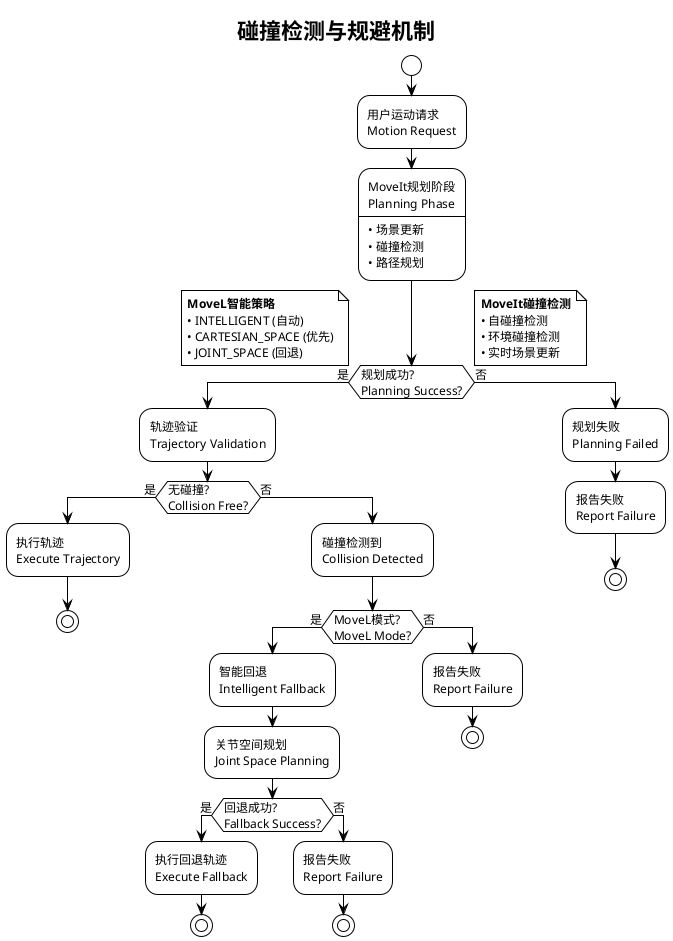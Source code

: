 @startuml Collision_Avoidance
!theme plain
title 碰撞检测与规避机制

skinparam backgroundColor #FFFFFF
skinparam defaultFontSize 12

start

:用户运动请求
Motion Request;

:MoveIt规划阶段
Planning Phase
----
• 场景更新
• 碰撞检测
• 路径规划;

if (规划成功?\nPlanning Success?) then (是)
  :轨迹验证
  Trajectory Validation;

  if (无碰撞?\nCollision Free?) then (是)
    :执行轨迹
    Execute Trajectory;
    stop
  else (否)
    :碰撞检测到
    Collision Detected;

    if (MoveL模式?\nMoveL Mode?) then (是)
      :智能回退
      Intelligent Fallback;

      :关节空间规划
      Joint Space Planning;

      if (回退成功?\nFallback Success?) then (是)
        :执行回退轨迹
        Execute Fallback;
        stop
      else (否)
        :报告失败
        Report Failure;
        stop
      endif
    else (否)
      :报告失败
      Report Failure;
      stop
    endif
  endif
else (否)
  :规划失败
  Planning Failed;

  :报告失败
  Report Failure;
  stop
endif

note right
  **MoveIt碰撞检测**
  • 自碰撞检测
  • 环境碰撞检测
  • 实时场景更新
end note

note left
  **MoveL智能策略**
  • INTELLIGENT (自动)
  • CARTESIAN_SPACE (优先)
  • JOINT_SPACE (回退)
end note

@enduml

